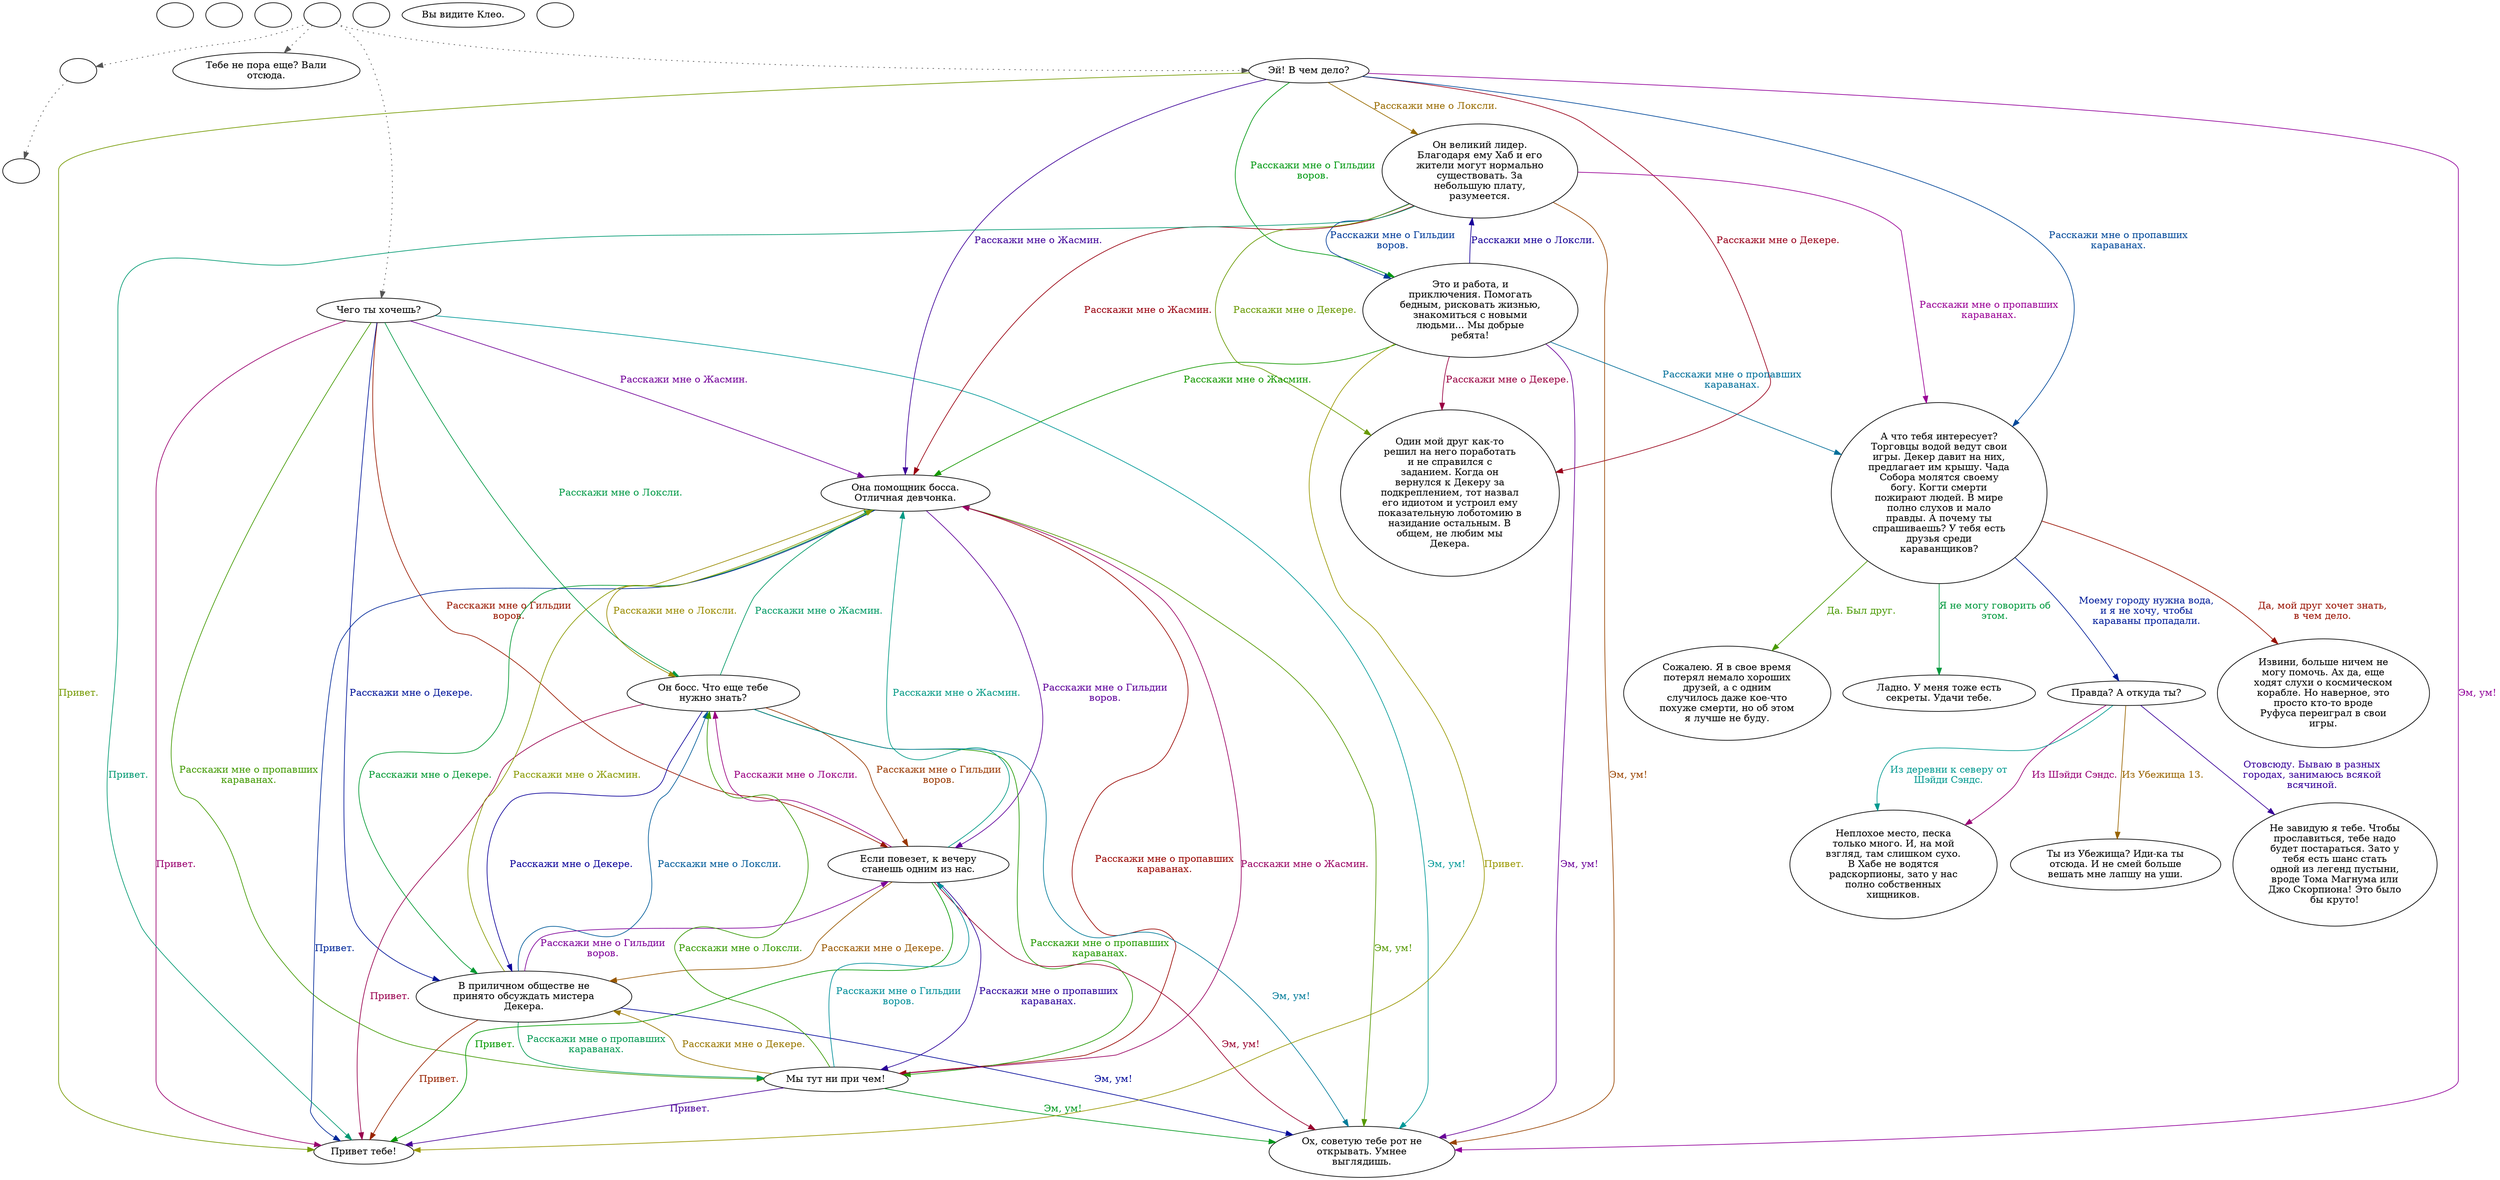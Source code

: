 digraph cleo {
  "start" [style=filled       fillcolor="#FFFFFF"       color="#000000"]
  "start" [label=""]
  "critter_p_proc" [style=filled       fillcolor="#FFFFFF"       color="#000000"]
  "critter_p_proc" [label=""]
  "pickup_p_proc" [style=filled       fillcolor="#FFFFFF"       color="#000000"]
  "pickup_p_proc" [label=""]
  "talk_p_proc" [style=filled       fillcolor="#FFFFFF"       color="#000000"]
  "talk_p_proc" -> "get_reaction" [style=dotted color="#555555"]
  "talk_p_proc" -> "Cleo01" [style=dotted color="#555555"]
  "talk_p_proc" -> "Cleo02" [style=dotted color="#555555"]
  "talk_p_proc" -> "Cleo03" [style=dotted color="#555555"]
  "talk_p_proc" [label=""]
  "destroy_p_proc" [style=filled       fillcolor="#FFFFFF"       color="#000000"]
  "destroy_p_proc" [label=""]
  "look_at_p_proc" [style=filled       fillcolor="#FFFFFF"       color="#000000"]
  "look_at_p_proc" [label="Вы видите Клео."]
  "map_enter_p_proc" [style=filled       fillcolor="#FFFFFF"       color="#000000"]
  "map_enter_p_proc" [label=""]
  "Cleo01" [style=filled       fillcolor="#FFFFFF"       color="#000000"]
  "Cleo01" [label="Тебе не пора еще? Вали\nотсюда."]
  "Cleo02" [style=filled       fillcolor="#FFFFFF"       color="#000000"]
  "Cleo02" [label="Чего ты хочешь?"]
  "Cleo02" -> "Cleo05" [label="Расскажи мне о Жасмин." color="#720099" fontcolor="#720099"]
  "Cleo02" -> "Cleo04" [label="Расскажи мне о Локсли." color="#009945" fontcolor="#009945"]
  "Cleo02" -> "Cleo06" [label="Расскажи мне о Гильдии\nворов." color="#991800" fontcolor="#991800"]
  "Cleo02" -> "Cleo07" [label="Расскажи мне о Декере." color="#001499" fontcolor="#001499"]
  "Cleo02" -> "Cleo08" [label="Расскажи мне о пропавших\nкараванах." color="#419900" fontcolor="#419900"]
  "Cleo02" -> "Cleo09" [label="Привет." color="#99006E" fontcolor="#99006E"]
  "Cleo02" -> "Cleo10" [label="Эм, ум!" color="#009998" fontcolor="#009998"]
  "Cleo03" [style=filled       fillcolor="#FFFFFF"       color="#000000"]
  "Cleo03" [label="Эй! В чем дело?"]
  "Cleo03" -> "Cleo11" [label="Расскажи мне о Локсли." color="#996B00" fontcolor="#996B00"]
  "Cleo03" -> "Cleo05" [label="Расскажи мне о Жасмин." color="#3E0099" fontcolor="#3E0099"]
  "Cleo03" -> "Cleo12" [label="Расскажи мне о Гильдии\nворов." color="#009912" fontcolor="#009912"]
  "Cleo03" -> "Cleo13" [label="Расскажи мне о Декере." color="#99001B" fontcolor="#99001B"]
  "Cleo03" -> "Cleo14" [label="Расскажи мне о пропавших\nкараванах." color="#004899" fontcolor="#004899"]
  "Cleo03" -> "Cleo09" [label="Привет." color="#749900" fontcolor="#749900"]
  "Cleo03" -> "Cleo10" [label="Эм, ум!" color="#910099" fontcolor="#910099"]
  "Cleo04" [style=filled       fillcolor="#FFFFFF"       color="#000000"]
  "Cleo04" [label="Он босс. Что еще тебе\nнужно знать?"]
  "Cleo04" -> "Cleo05" [label="Расскажи мне о Жасмин." color="#009965" fontcolor="#009965"]
  "Cleo04" -> "Cleo06" [label="Расскажи мне о Гильдии\nворов." color="#993800" fontcolor="#993800"]
  "Cleo04" -> "Cleo07" [label="Расскажи мне о Декере." color="#0B0099" fontcolor="#0B0099"]
  "Cleo04" -> "Cleo08" [label="Расскажи мне о пропавших\nкараванах." color="#219900" fontcolor="#219900"]
  "Cleo04" -> "Cleo09" [label="Привет." color="#99004E" fontcolor="#99004E"]
  "Cleo04" -> "Cleo10" [label="Эм, ум!" color="#007B99" fontcolor="#007B99"]
  "Cleo05" [style=filled       fillcolor="#FFFFFF"       color="#000000"]
  "Cleo05" [label="Она помощник босса.\nОтличная девчонка."]
  "Cleo05" -> "Cleo04" [label="Расскажи мне о Локсли." color="#998B00" fontcolor="#998B00"]
  "Cleo05" -> "Cleo06" [label="Расскажи мне о Гильдии\nворов." color="#5E0099" fontcolor="#5E0099"]
  "Cleo05" -> "Cleo07" [label="Расскажи мне о Декере." color="#009931" fontcolor="#009931"]
  "Cleo05" -> "Cleo08" [label="Расскажи мне о пропавших\nкараванах." color="#990500" fontcolor="#990500"]
  "Cleo05" -> "Cleo09" [label="Привет." color="#002899" fontcolor="#002899"]
  "Cleo05" -> "Cleo10" [label="Эм, ум!" color="#559900" fontcolor="#559900"]
  "Cleo06" [style=filled       fillcolor="#FFFFFF"       color="#000000"]
  "Cleo06" [label="Если повезет, к вечеру\nстанешь одним из нас."]
  "Cleo06" -> "Cleo04" [label="Расскажи мне о Локсли." color="#990081" fontcolor="#990081"]
  "Cleo06" -> "Cleo05" [label="Расскажи мне о Жасмин." color="#009984" fontcolor="#009984"]
  "Cleo06" -> "Cleo07" [label="Расскажи мне о Декере." color="#995800" fontcolor="#995800"]
  "Cleo06" -> "Cleo08" [label="Расскажи мне о пропавших\nкараванах." color="#2B0099" fontcolor="#2B0099"]
  "Cleo06" -> "Cleo09" [label="Привет." color="#029900" fontcolor="#029900"]
  "Cleo06" -> "Cleo10" [label="Эм, ум!" color="#99002E" fontcolor="#99002E"]
  "Cleo07" [style=filled       fillcolor="#FFFFFF"       color="#000000"]
  "Cleo07" [label="В приличном обществе не\nпринято обсуждать мистера\nДекера."]
  "Cleo07" -> "Cleo04" [label="Расскажи мне о Локсли." color="#005B99" fontcolor="#005B99"]
  "Cleo07" -> "Cleo05" [label="Расскажи мне о Жасмин." color="#889900" fontcolor="#889900"]
  "Cleo07" -> "Cleo06" [label="Расскажи мне о Гильдии\nворов." color="#7E0099" fontcolor="#7E0099"]
  "Cleo07" -> "Cleo08" [label="Расскажи мне о пропавших\nкараванах." color="#009951" fontcolor="#009951"]
  "Cleo07" -> "Cleo09" [label="Привет." color="#992400" fontcolor="#992400"]
  "Cleo07" -> "Cleo10" [label="Эм, ум!" color="#000899" fontcolor="#000899"]
  "Cleo08" [style=filled       fillcolor="#FFFFFF"       color="#000000"]
  "Cleo08" [label="Мы тут ни при чем!"]
  "Cleo08" -> "Cleo04" [label="Расскажи мне о Локсли." color="#359900" fontcolor="#359900"]
  "Cleo08" -> "Cleo05" [label="Расскажи мне о Жасмин." color="#990062" fontcolor="#990062"]
  "Cleo08" -> "Cleo06" [label="Расскажи мне о Гильдии\nворов." color="#008E99" fontcolor="#008E99"]
  "Cleo08" -> "Cleo07" [label="Расскажи мне о Декере." color="#997700" fontcolor="#997700"]
  "Cleo08" -> "Cleo09" [label="Привет." color="#4A0099" fontcolor="#4A0099"]
  "Cleo08" -> "Cleo10" [label="Эм, ум!" color="#00991E" fontcolor="#00991E"]
  "Cleo09" [style=filled       fillcolor="#FFFFFF"       color="#000000"]
  "Cleo09" [label="Привет тебе!"]
  "Cleo10" [style=filled       fillcolor="#FFFFFF"       color="#000000"]
  "Cleo10" [label="Ох, советую тебе рот не\nоткрывать. Умнее\nвыглядишь."]
  "Cleo11" [style=filled       fillcolor="#FFFFFF"       color="#000000"]
  "Cleo11" [label="Он великий лидер.\nБлагодаря ему Хаб и его\nжители могут нормально\nсуществовать. За\nнебольшую плату,\nразумеется."]
  "Cleo11" -> "Cleo05" [label="Расскажи мне о Жасмин." color="#99000F" fontcolor="#99000F"]
  "Cleo11" -> "Cleo12" [label="Расскажи мне о Гильдии\nворов." color="#003B99" fontcolor="#003B99"]
  "Cleo11" -> "Cleo13" [label="Расскажи мне о Декере." color="#689900" fontcolor="#689900"]
  "Cleo11" -> "Cleo14" [label="Расскажи мне о пропавших\nкараванах." color="#990095" fontcolor="#990095"]
  "Cleo11" -> "Cleo09" [label="Привет." color="#009971" fontcolor="#009971"]
  "Cleo11" -> "Cleo10" [label="Эм, ум!" color="#994400" fontcolor="#994400"]
  "Cleo12" [style=filled       fillcolor="#FFFFFF"       color="#000000"]
  "Cleo12" [label="Это и работа, и\nприключения. Помогать\nбедным, рисковать жизнью,\nзнакомиться с новыми\nлюдьми... Мы добрые\nребята!"]
  "Cleo12" -> "Cleo11" [label="Расскажи мне о Локсли." color="#170099" fontcolor="#170099"]
  "Cleo12" -> "Cleo05" [label="Расскажи мне о Жасмин." color="#159900" fontcolor="#159900"]
  "Cleo12" -> "Cleo13" [label="Расскажи мне о Декере." color="#990042" fontcolor="#990042"]
  "Cleo12" -> "Cleo14" [label="Расскажи мне о пропавших\nкараванах." color="#006F99" fontcolor="#006F99"]
  "Cleo12" -> "Cleo09" [label="Привет." color="#999700" fontcolor="#999700"]
  "Cleo12" -> "Cleo10" [label="Эм, ум!" color="#6A0099" fontcolor="#6A0099"]
  "Cleo13" [style=filled       fillcolor="#FFFFFF"       color="#000000"]
  "Cleo13" [label="Один мой друг как-то\nрешил на него поработать\nи не справился с\nзаданием. Когда он\nвернулся к Декеру за\nподкреплением, тот назвал\nего идиотом и устроил ему\nпоказательную лоботомию в\nназидание остальным. В\nобщем, не любим мы\nДекера."]
  "Cleo14" [style=filled       fillcolor="#FFFFFF"       color="#000000"]
  "Cleo14" [label="А что тебя интересует?\nТорговцы водой ведут свои\nигры. Декер давит на них,\nпредлагает им крышу. Чада\nСобора молятся своему\nбогу. Когти смерти\nпожирают людей. В мире\nполно слухов и мало\nправды. А почему ты\nспрашиваешь? У тебя есть\nдрузья среди\nкараванщиков?"]
  "Cleo14" -> "Cleo15" [label="Я не могу говорить об\nэтом." color="#00993D" fontcolor="#00993D"]
  "Cleo14" -> "Cleo16" [label="Да, мой друг хочет знать,\nв чем дело." color="#991100" fontcolor="#991100"]
  "Cleo14" -> "Cleo17" [label="Моему городу нужна вода,\nи я не хочу, чтобы\nкараваны пропадали." color="#001C99" fontcolor="#001C99"]
  "Cleo14" -> "Cleo18" [label="Да. Был друг." color="#489900" fontcolor="#489900"]
  "Cleo15" [style=filled       fillcolor="#FFFFFF"       color="#000000"]
  "Cleo15" [label="Ладно. У меня тоже есть\nсекреты. Удачи тебе."]
  "Cleo16" [style=filled       fillcolor="#FFFFFF"       color="#000000"]
  "Cleo16" [label="Извини, больше ничем не\nмогу помочь. Ах да, еще\nходят слухи о космическом\nкорабле. Но наверное, это\nпросто кто-то вроде\nРуфуса переиграл в свои\nигры."]
  "Cleo17" [style=filled       fillcolor="#FFFFFF"       color="#000000"]
  "Cleo17" [label="Правда? А откуда ты?"]
  "Cleo17" -> "Cleo20" [label="Из Шэйди Сэндс." color="#990075" fontcolor="#990075"]
  "Cleo17" -> "Cleo20" [label="Из деревни к северу от\nШэйди Сэндс." color="#009990" fontcolor="#009990"]
  "Cleo17" -> "Cleo21" [label="Из Убежища 13." color="#996400" fontcolor="#996400"]
  "Cleo17" -> "Cleo22" [label="Отовсюду. Бываю в разных\nгородах, занимаюсь всякой\nвсячиной." color="#370099" fontcolor="#370099"]
  "Cleo18" [style=filled       fillcolor="#FFFFFF"       color="#000000"]
  "Cleo18" [label="Сожалею. Я в свое время\nпотерял немало хороших\nдрузей, а с одним\nслучилось даже кое-что\nпохуже смерти, но об этом\nя лучше не буду."]
  "Cleo20" [style=filled       fillcolor="#FFFFFF"       color="#000000"]
  "Cleo20" [label="Неплохое место, песка\nтолько много. И, на мой\nвзгляд, там слишком сухо.\nВ Хабе не водятся\nрадскорпионы, зато у нас\nполно собственных\nхищников."]
  "Cleo21" [style=filled       fillcolor="#FFFFFF"       color="#000000"]
  "Cleo21" [label="Ты из Убежища? Иди-ка ты\nотсюда. И не смей больше\nвешать мне лапшу на уши."]
  "Cleo22" [style=filled       fillcolor="#FFFFFF"       color="#000000"]
  "Cleo22" [label="Не завидую я тебе. Чтобы\nпрославиться, тебе надо\nбудет постараться. Зато у\nтебя есть шанс стать\nодной из легенд пустыни,\nвроде Тома Магнума или\nДжо Скорпиона! Это было\nбы круто!"]
  "get_reaction" [style=filled       fillcolor="#FFFFFF"       color="#000000"]
  "get_reaction" -> "ReactToLevel" [style=dotted color="#555555"]
  "get_reaction" [label=""]
  "ReactToLevel" [style=filled       fillcolor="#FFFFFF"       color="#000000"]
  "ReactToLevel" [label=""]
}